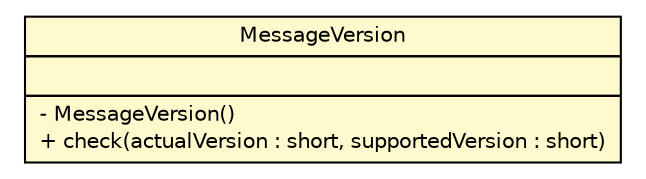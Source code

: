 #!/usr/local/bin/dot
#
# Class diagram 
# Generated by UMLGraph version R5_6 (http://www.umlgraph.org/)
#

digraph G {
	edge [fontname="Helvetica",fontsize=10,labelfontname="Helvetica",labelfontsize=10];
	node [fontname="Helvetica",fontsize=10,shape=plaintext];
	nodesep=0.25;
	ranksep=0.5;
	// org.ietf.nea.pt.validate.rules.MessageVersion
	c38214 [label=<<table title="org.ietf.nea.pt.validate.rules.MessageVersion" border="0" cellborder="1" cellspacing="0" cellpadding="2" port="p" bgcolor="lemonChiffon" href="./MessageVersion.html">
		<tr><td><table border="0" cellspacing="0" cellpadding="1">
<tr><td align="center" balign="center"> MessageVersion </td></tr>
		</table></td></tr>
		<tr><td><table border="0" cellspacing="0" cellpadding="1">
<tr><td align="left" balign="left">  </td></tr>
		</table></td></tr>
		<tr><td><table border="0" cellspacing="0" cellpadding="1">
<tr><td align="left" balign="left"> - MessageVersion() </td></tr>
<tr><td align="left" balign="left"> + check(actualVersion : short, supportedVersion : short) </td></tr>
		</table></td></tr>
		</table>>, URL="./MessageVersion.html", fontname="Helvetica", fontcolor="black", fontsize=10.0];
}

